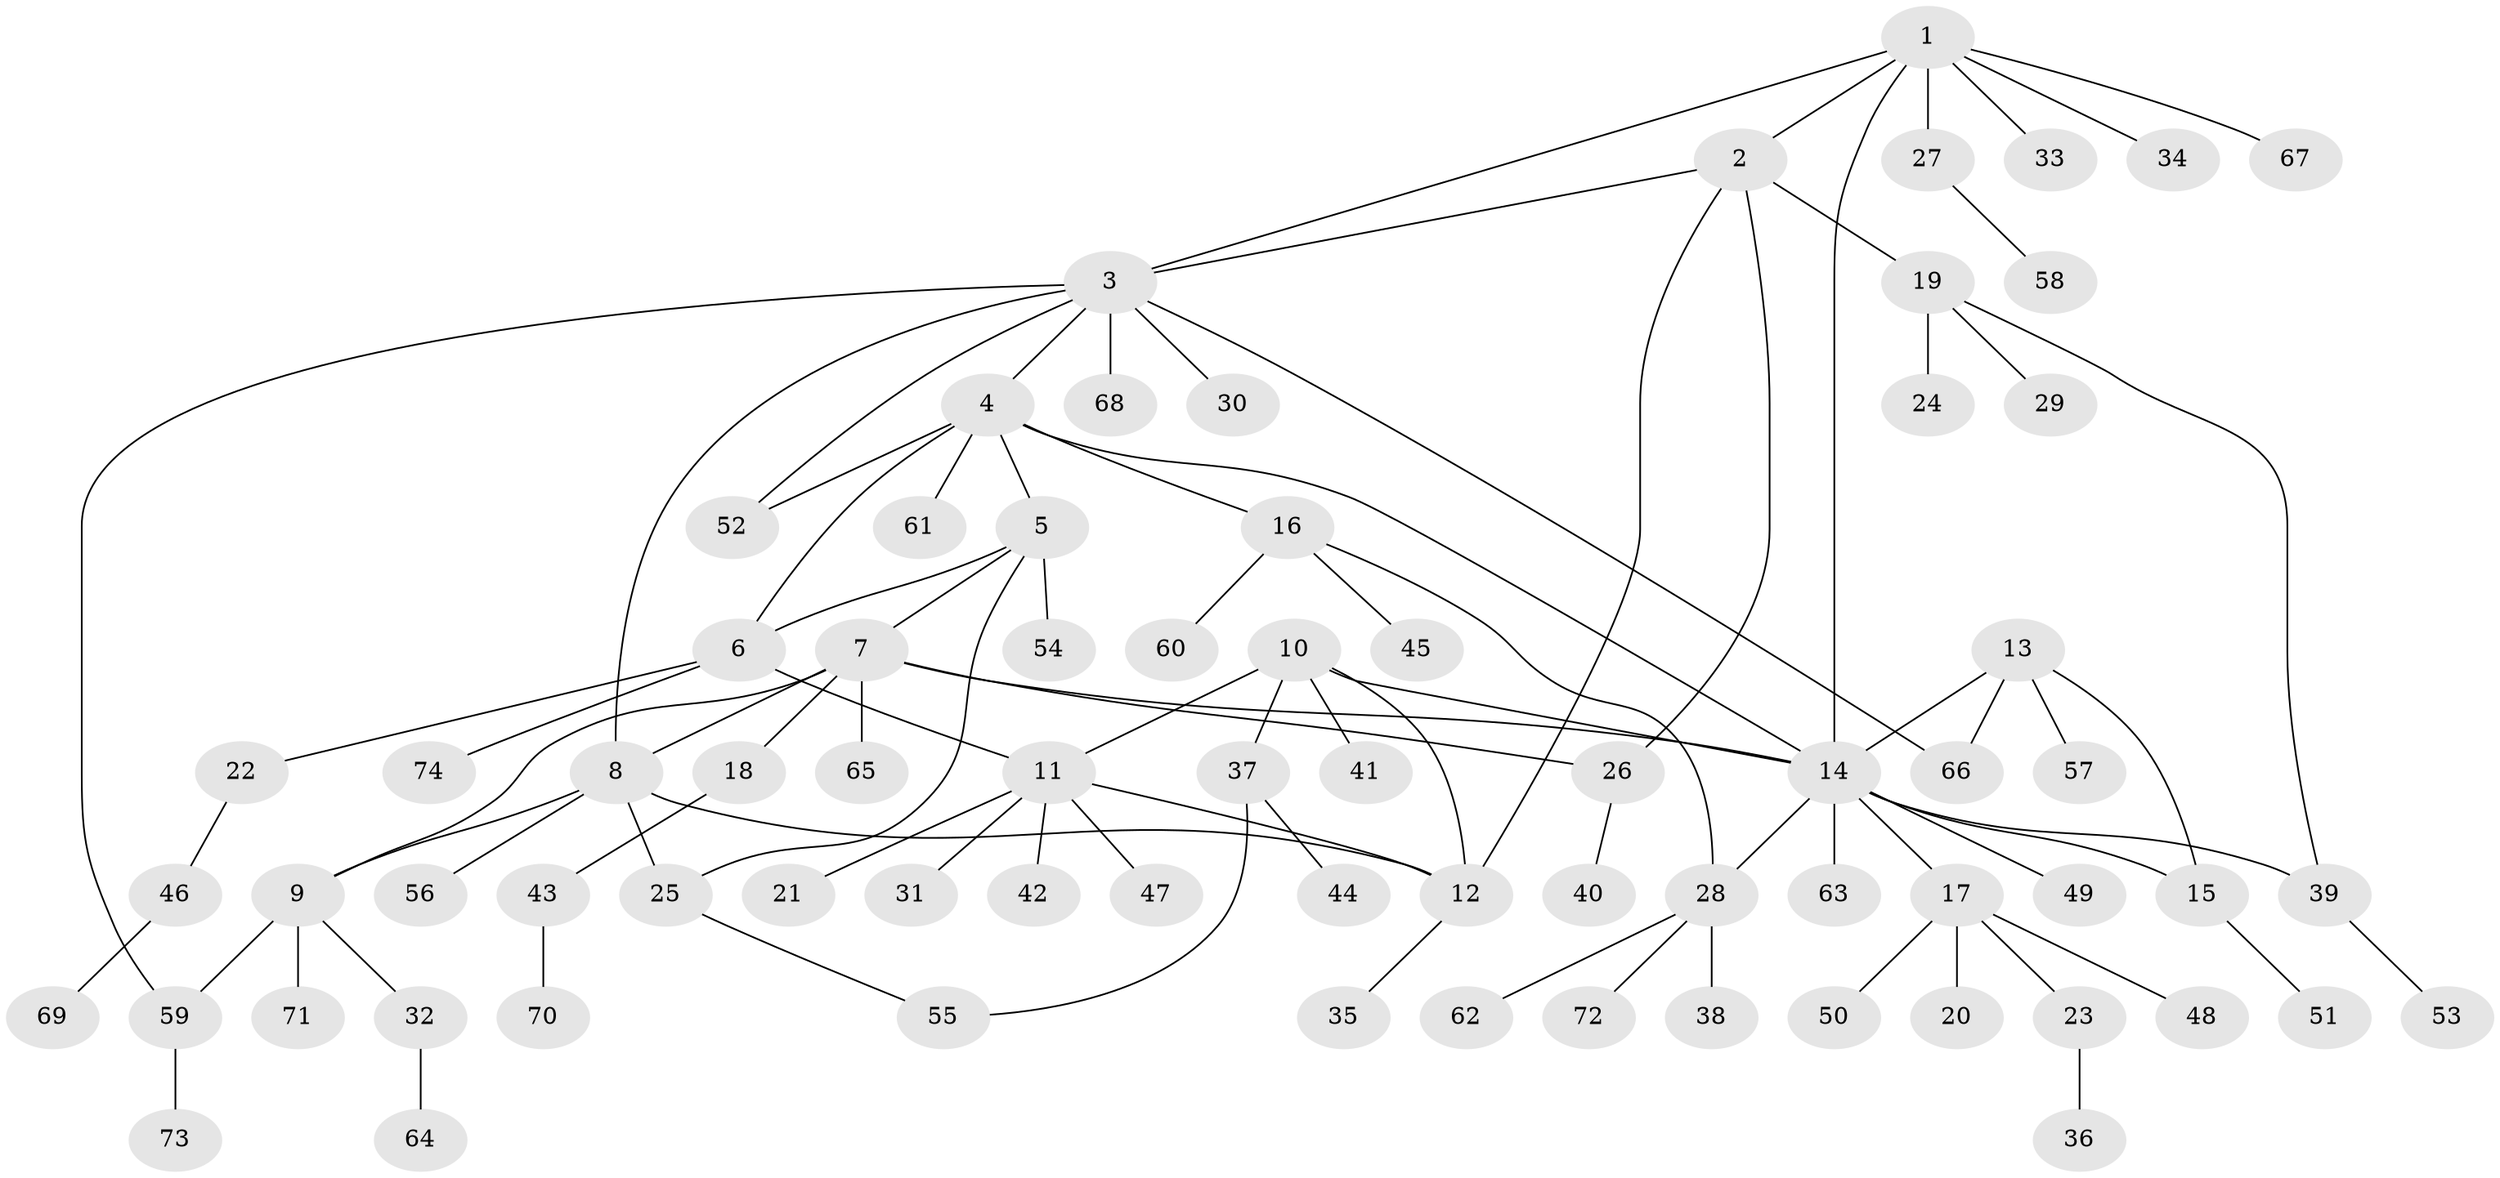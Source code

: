 // coarse degree distribution, {2: 0.1891891891891892, 5: 0.16216216216216217, 4: 0.10810810810810811, 1: 0.40540540540540543, 6: 0.08108108108108109, 3: 0.02702702702702703, 8: 0.02702702702702703}
// Generated by graph-tools (version 1.1) at 2025/37/03/04/25 23:37:38]
// undirected, 74 vertices, 92 edges
graph export_dot {
  node [color=gray90,style=filled];
  1;
  2;
  3;
  4;
  5;
  6;
  7;
  8;
  9;
  10;
  11;
  12;
  13;
  14;
  15;
  16;
  17;
  18;
  19;
  20;
  21;
  22;
  23;
  24;
  25;
  26;
  27;
  28;
  29;
  30;
  31;
  32;
  33;
  34;
  35;
  36;
  37;
  38;
  39;
  40;
  41;
  42;
  43;
  44;
  45;
  46;
  47;
  48;
  49;
  50;
  51;
  52;
  53;
  54;
  55;
  56;
  57;
  58;
  59;
  60;
  61;
  62;
  63;
  64;
  65;
  66;
  67;
  68;
  69;
  70;
  71;
  72;
  73;
  74;
  1 -- 2;
  1 -- 3;
  1 -- 14;
  1 -- 27;
  1 -- 33;
  1 -- 34;
  1 -- 67;
  2 -- 3;
  2 -- 12;
  2 -- 19;
  2 -- 26;
  3 -- 4;
  3 -- 8;
  3 -- 30;
  3 -- 52;
  3 -- 59;
  3 -- 66;
  3 -- 68;
  4 -- 5;
  4 -- 6;
  4 -- 14;
  4 -- 16;
  4 -- 52;
  4 -- 61;
  5 -- 6;
  5 -- 7;
  5 -- 25;
  5 -- 54;
  6 -- 11;
  6 -- 22;
  6 -- 74;
  7 -- 8;
  7 -- 9;
  7 -- 14;
  7 -- 18;
  7 -- 26;
  7 -- 65;
  8 -- 9;
  8 -- 12;
  8 -- 25;
  8 -- 56;
  9 -- 32;
  9 -- 59;
  9 -- 71;
  10 -- 11;
  10 -- 12;
  10 -- 14;
  10 -- 37;
  10 -- 41;
  11 -- 12;
  11 -- 21;
  11 -- 31;
  11 -- 42;
  11 -- 47;
  12 -- 35;
  13 -- 14;
  13 -- 15;
  13 -- 57;
  13 -- 66;
  14 -- 15;
  14 -- 17;
  14 -- 28;
  14 -- 39;
  14 -- 49;
  14 -- 63;
  15 -- 51;
  16 -- 28;
  16 -- 45;
  16 -- 60;
  17 -- 20;
  17 -- 23;
  17 -- 48;
  17 -- 50;
  18 -- 43;
  19 -- 24;
  19 -- 29;
  19 -- 39;
  22 -- 46;
  23 -- 36;
  25 -- 55;
  26 -- 40;
  27 -- 58;
  28 -- 38;
  28 -- 62;
  28 -- 72;
  32 -- 64;
  37 -- 44;
  37 -- 55;
  39 -- 53;
  43 -- 70;
  46 -- 69;
  59 -- 73;
}
